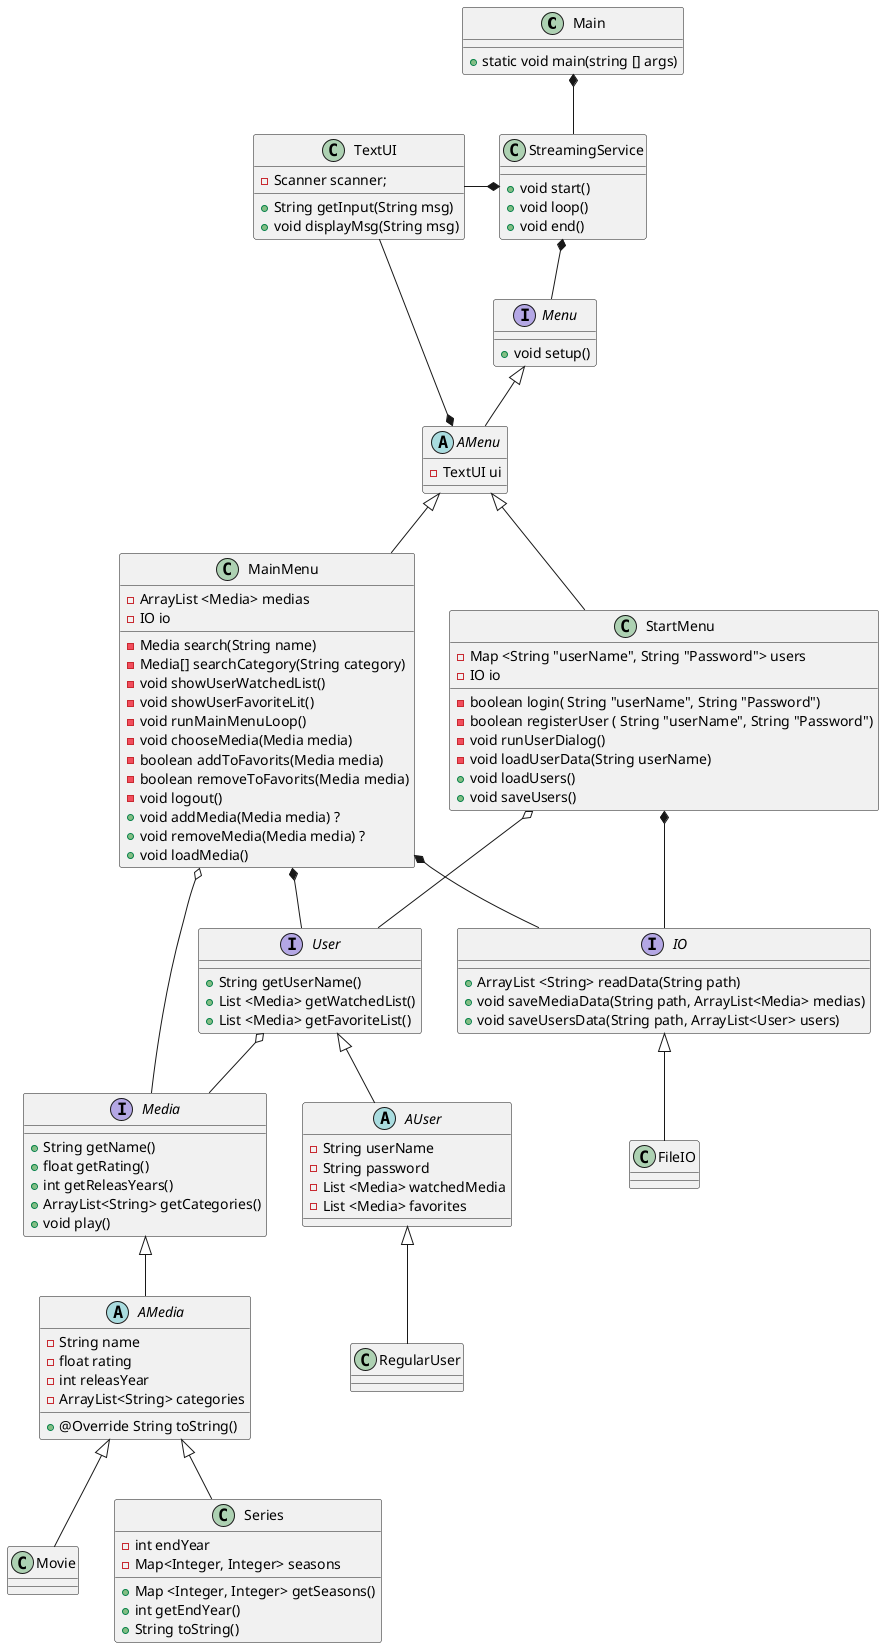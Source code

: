 @startuml
class Main
class StreamingService
interface Menu
abstract class AMenu
class StartMenu
class MainMenu
interface User
abstract class AUser
class RegularUser
interface Media
abstract class AMedia
class Movie
class Series
interface IO
class FileIO
class TextUI

Main *-- StreamingService
StreamingService *-- Menu
Menu <|-- AMenu
AMenu <|-- StartMenu
AMenu <|-- MainMenu
AMenu *-- TextUI
StartMenu *-- IO
MainMenu *-- IO
IO <|-- FileIO
StartMenu o-- User
MainMenu *-- User
User <|-- AUser
AUser <|-- RegularUser
MainMenu o-- Media
User o-- Media
Media <|-- AMedia
AMedia <|-- Movie
AMedia <|-- Series


Main : + static void main(string [] args)


StreamingService : + void start()
StreamingService : + void loop()
StreamingService : + void end()


StreamingService *-l- TextUI


Menu : + void setup()


AMenu : - TextUI ui


StartMenu : - Map <String "userName", String "Password"> users
StartMenu : - IO io

StartMenu : - boolean login( String "userName", String "Password")
StartMenu : - boolean registerUser ( String "userName", String "Password")
StartMenu : - void runUserDialog()
StartMenu : - void loadUserData(String userName)
StartMenu : + void loadUsers()
StartMenu : + void saveUsers()


MainMenu : - ArrayList <Media> medias
MainMenu : - IO io

MainMenu : - Media search(String name)
MainMenu : - Media[] searchCategory(String category)
MainMenu : - void showUserWatchedList()
MainMenu : - void showUserFavoriteLit()
MainMenu : - void runMainMenuLoop()
MainMenu : - void chooseMedia(Media media)
MainMenu : - boolean addToFavorits(Media media)
MainMenu : - boolean removeToFavorits(Media media)
MainMenu : - void logout()
MainMenu : + void addMedia(Media media) ?
MainMenu : + void removeMedia(Media media) ?
MainMenu : + void loadMedia()


User : + String getUserName()
User : + List <Media> getWatchedList()
User : + List <Media> getFavoriteList()


AUser : - String userName
AUser : - String password
AUser : - List <Media> watchedMedia
AUser : - List <Media> favorites


Media : + String getName()
Media : + float getRating()
Media : + int getReleasYears()
Media : + ArrayList<String> getCategories()
Media : + void play()


AMedia : - String name
AMedia : - float rating
AMedia : - int releasYear
AMedia : - ArrayList<String> categories

AMedia : + @Override String toString()


Series : - int endYear
Series : - Map<Integer, Integer> seasons
Series : + Map <Integer, Integer> getSeasons()

Series : + int getEndYear()
Series : + String toString()


IO : + ArrayList <String> readData(String path)
IO : + void saveMediaData(String path, ArrayList<Media> medias)
IO : + void saveUsersData(String path, ArrayList<User> users)

TextUI : - Scanner scanner;

TextUI : + String getInput(String msg)
TextUI : + void displayMsg(String msg)

@enduml